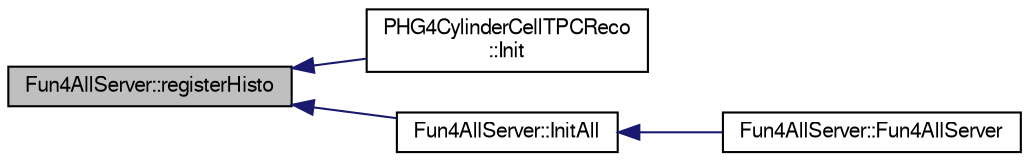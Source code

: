 digraph "Fun4AllServer::registerHisto"
{
  bgcolor="transparent";
  edge [fontname="FreeSans",fontsize="10",labelfontname="FreeSans",labelfontsize="10"];
  node [fontname="FreeSans",fontsize="10",shape=record];
  rankdir="LR";
  Node1 [label="Fun4AllServer::registerHisto",height=0.2,width=0.4,color="black", fillcolor="grey75", style="filled" fontcolor="black"];
  Node1 -> Node2 [dir="back",color="midnightblue",fontsize="10",style="solid",fontname="FreeSans"];
  Node2 [label="PHG4CylinderCellTPCReco\l::Init",height=0.2,width=0.4,color="black",URL="$dc/d94/classPHG4CylinderCellTPCReco.html#ac3f66c69ef38f6c41f7fcc064571b08c",tooltip="module initialization "];
  Node1 -> Node3 [dir="back",color="midnightblue",fontsize="10",style="solid",fontname="FreeSans"];
  Node3 [label="Fun4AllServer::InitAll",height=0.2,width=0.4,color="black",URL="$da/d29/classFun4AllServer.html#aa1939c3e2c3113cce0a6415103b4f5a5"];
  Node3 -> Node4 [dir="back",color="midnightblue",fontsize="10",style="solid",fontname="FreeSans"];
  Node4 [label="Fun4AllServer::Fun4AllServer",height=0.2,width=0.4,color="black",URL="$da/d29/classFun4AllServer.html#a90e27f05f0b2e8b6fe462387b14bfb92"];
}
